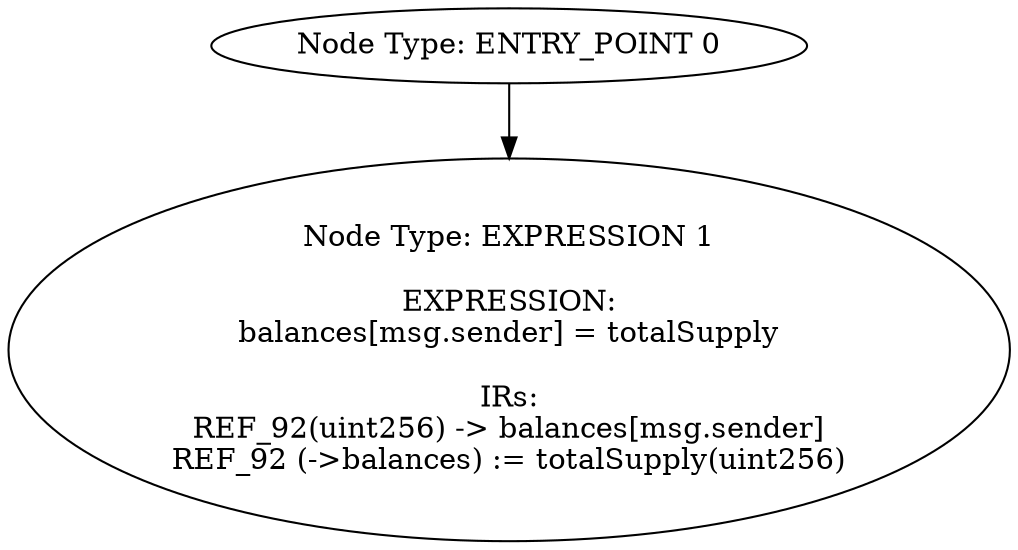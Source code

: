 digraph{
0[label="Node Type: ENTRY_POINT 0
"];
0->1;
1[label="Node Type: EXPRESSION 1

EXPRESSION:
balances[msg.sender] = totalSupply

IRs:
REF_92(uint256) -> balances[msg.sender]
REF_92 (->balances) := totalSupply(uint256)"];
}
